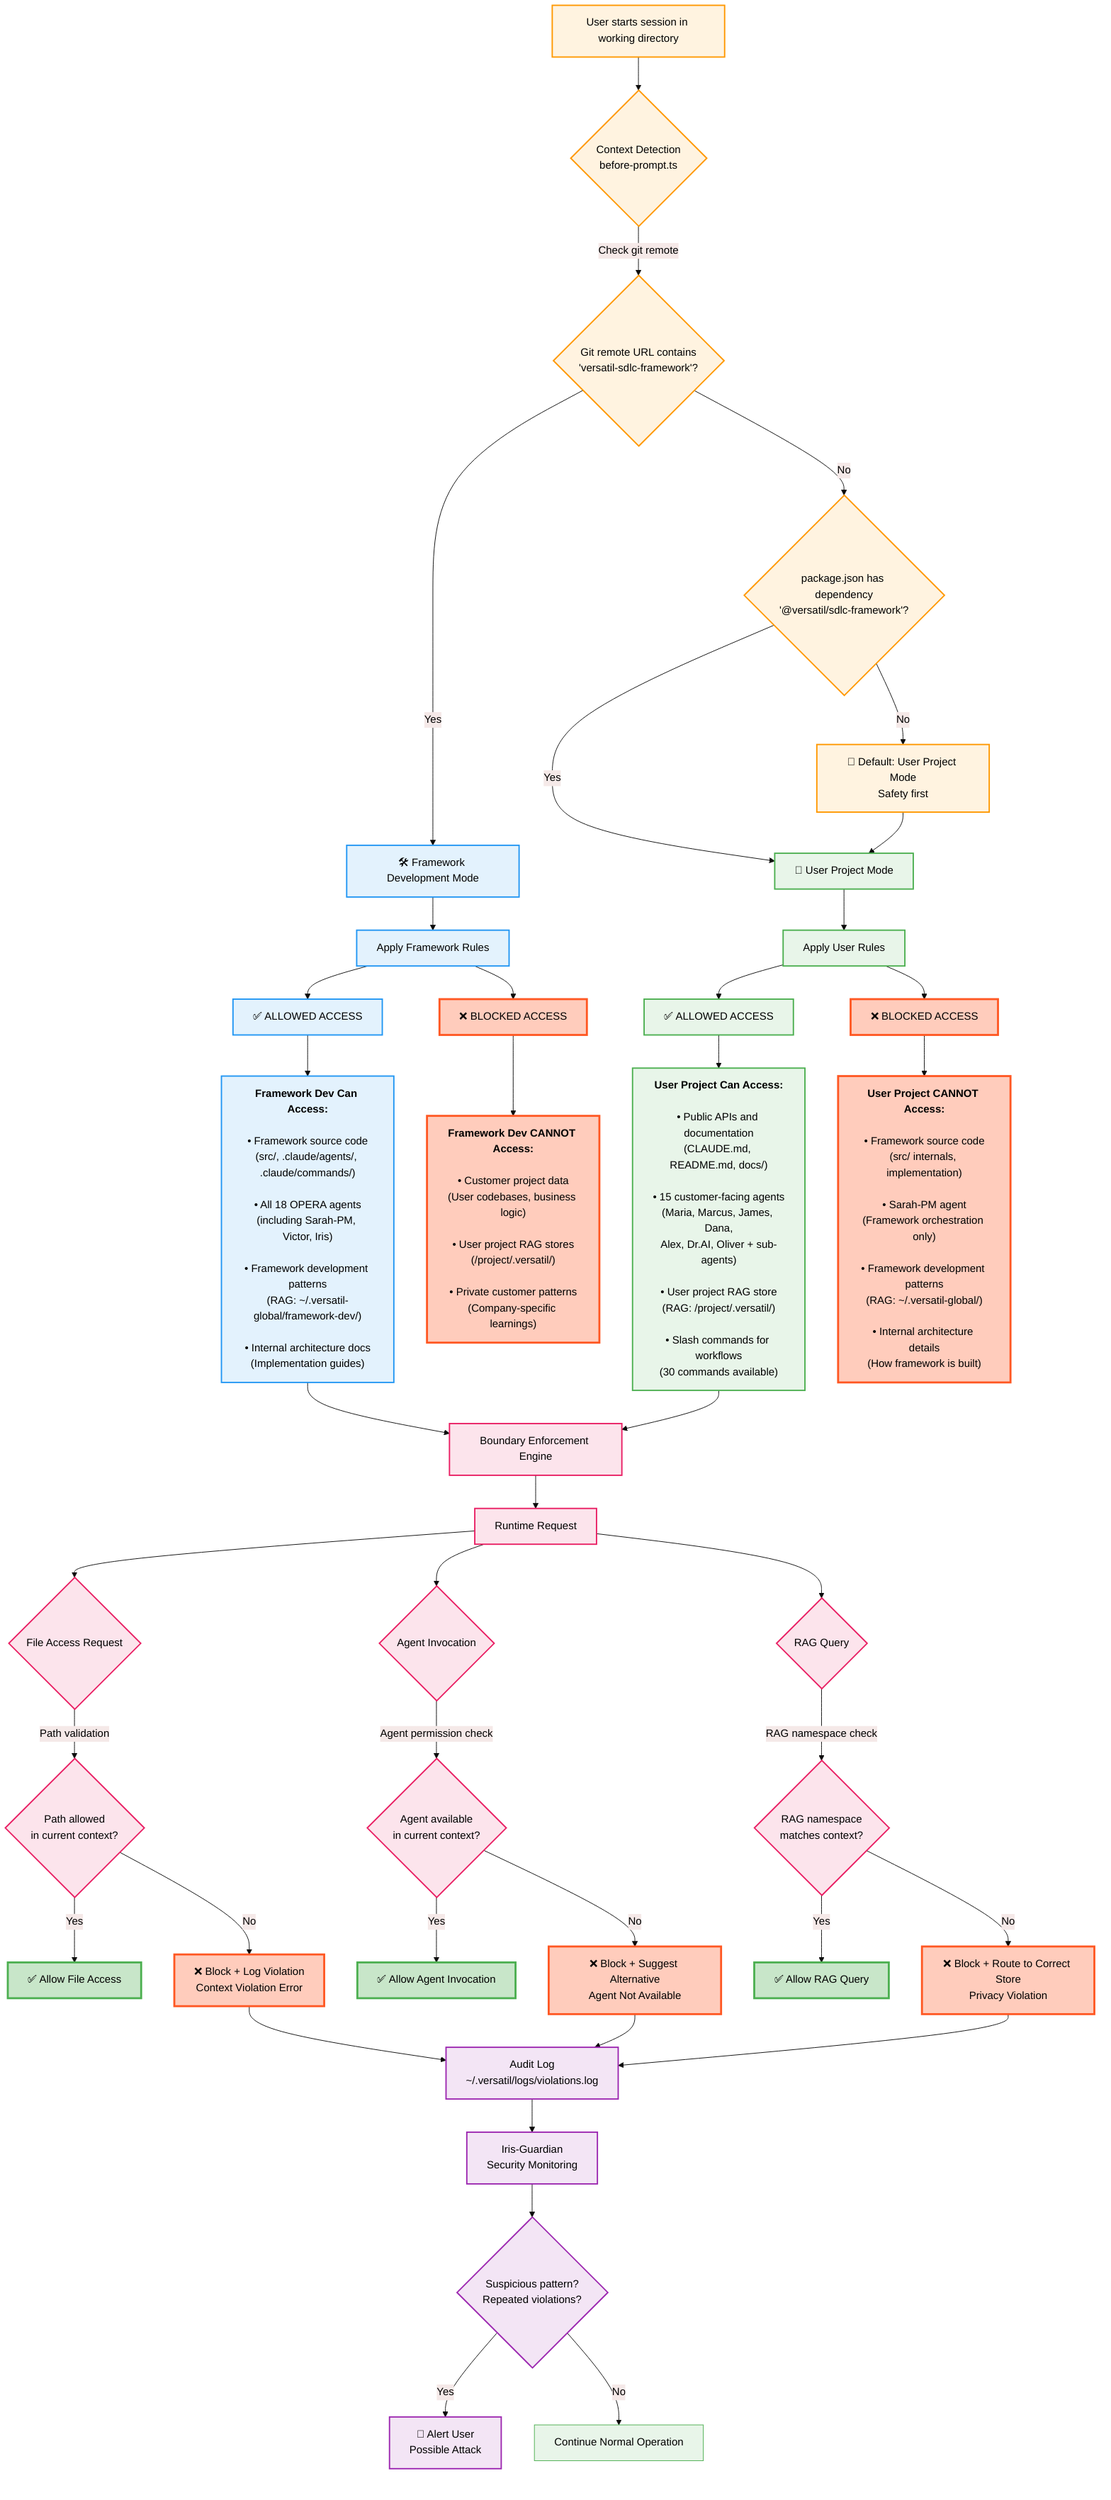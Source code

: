 %%{init: {'theme':'base', 'themeVariables': { 'primaryColor':'#e8f5e9','primaryTextColor':'#000','primaryBorderColor':'#4caf50'}}}%%
flowchart TD
    Start[User starts session in working directory] --> Detect{Context Detection<br/>before-prompt.ts}

    Detect -->|Check git remote| GitCheck{Git remote URL contains<br/>'versatil-sdlc-framework'?}
    GitCheck -->|Yes| FrameworkDev[🛠️ Framework Development Mode]
    GitCheck -->|No| PackageCheck

    PackageCheck{package.json has dependency<br/>'@versatil/sdlc-framework'?} -->|Yes| UserProject[👤 User Project Mode]
    PackageCheck -->|No| DefaultUser[👤 Default: User Project Mode<br/>Safety first]
    DefaultUser --> UserProject

    FrameworkDev --> FrameworkRules[Apply Framework Rules]
    UserProject --> UserRules[Apply User Rules]

    FrameworkRules --> FrameworkAllow[✅ ALLOWED ACCESS]
    FrameworkRules --> FrameworkBlock[❌ BLOCKED ACCESS]

    UserRules --> UserAllow[✅ ALLOWED ACCESS]
    UserRules --> UserBlock[❌ BLOCKED ACCESS]

    FrameworkAllow --> FrameworkFeatures["<b>Framework Dev Can Access:</b><br/><br/>• Framework source code<br/>(src/, .claude/agents/, .claude/commands/)<br/><br/>• All 18 OPERA agents<br/>(including Sarah-PM, Victor, Iris)<br/><br/>• Framework development patterns<br/>(RAG: ~/.versatil-global/framework-dev/)<br/><br/>• Internal architecture docs<br/>(Implementation guides)"]

    FrameworkBlock --> FrameworkRestrict["<b>Framework Dev CANNOT Access:</b><br/><br/>• Customer project data<br/>(User codebases, business logic)<br/><br/>• User project RAG stores<br/>(/project/.versatil/)<br/><br/>• Private customer patterns<br/>(Company-specific learnings)"]

    UserAllow --> UserFeatures["<b>User Project Can Access:</b><br/><br/>• Public APIs and documentation<br/>(CLAUDE.md, README.md, docs/)<br/><br/>• 15 customer-facing agents<br/>(Maria, Marcus, James, Dana,<br/>Alex, Dr.AI, Oliver + sub-agents)<br/><br/>• User project RAG store<br/>(RAG: /project/.versatil/)<br/><br/>• Slash commands for workflows<br/>(30 commands available)"]

    UserBlock --> UserRestrict["<b>User Project CANNOT Access:</b><br/><br/>• Framework source code<br/>(src/ internals, implementation)<br/><br/>• Sarah-PM agent<br/>(Framework orchestration only)<br/><br/>• Framework development patterns<br/>(RAG: ~/.versatil-global/)<br/><br/>• Internal architecture details<br/>(How framework is built)"]

    FrameworkFeatures --> Enforcement[Boundary Enforcement Engine]
    UserFeatures --> Enforcement

    Enforcement --> Runtime[Runtime Request]
    Runtime --> FileAccess{File Access Request}
    Runtime --> AgentInvoke{Agent Invocation}
    Runtime --> RAGQuery{RAG Query}

    FileAccess -->|Path validation| PathCheck{Path allowed<br/>in current context?}
    PathCheck -->|Yes| AllowFile[✅ Allow File Access]
    PathCheck -->|No| BlockFile[❌ Block + Log Violation<br/>Context Violation Error]

    AgentInvoke -->|Agent permission check| AgentCheck{Agent available<br/>in current context?}
    AgentCheck -->|Yes| AllowAgent[✅ Allow Agent Invocation]
    AgentCheck -->|No| BlockAgent[❌ Block + Suggest Alternative<br/>Agent Not Available]

    RAGQuery -->|RAG namespace check| RAGCheck{RAG namespace<br/>matches context?}
    RAGCheck -->|Yes| AllowRAG[✅ Allow RAG Query]
    RAGCheck -->|No| BlockRAG[❌ Block + Route to Correct Store<br/>Privacy Violation]

    BlockFile --> AuditLog[Audit Log<br/>~/.versatil/logs/violations.log]
    BlockAgent --> AuditLog
    BlockRAG --> AuditLog

    AuditLog --> SecurityMonitor[Iris-Guardian<br/>Security Monitoring]
    SecurityMonitor --> ThreatDetect{Suspicious pattern?<br/>Repeated violations?}
    ThreatDetect -->|Yes| Alert[🚨 Alert User<br/>Possible Attack]
    ThreatDetect -->|No| Continue[Continue Normal Operation]

    classDef detect fill:#fff3e0,stroke:#ff9800,stroke-width:2px
    classDef framework fill:#e3f2fd,stroke:#2196f3,stroke-width:2px
    classDef user fill:#e8f5e9,stroke:#4caf50,stroke-width:2px
    classDef enforce fill:#fce4ec,stroke:#e91e63,stroke-width:2px
    classDef allow fill:#c8e6c9,stroke:#4caf50,stroke-width:3px
    classDef block fill:#ffccbc,stroke:#ff5722,stroke-width:3px
    classDef security fill:#f3e5f5,stroke:#9c27b0,stroke-width:2px

    class Start,Detect,GitCheck,PackageCheck,DefaultUser detect
    class FrameworkDev,FrameworkRules,FrameworkAllow,FrameworkFeatures framework
    class UserProject,UserRules,UserAllow,UserFeatures user
    class Enforcement,Runtime,FileAccess,AgentInvoke,RAGQuery,PathCheck,AgentCheck,RAGCheck enforce
    class AllowFile,AllowAgent,AllowRAG allow
    class FrameworkBlock,UserBlock,FrameworkRestrict,UserRestrict,BlockFile,BlockAgent,BlockRAG block
    class AuditLog,SecurityMonitor,ThreatDetect,Alert security